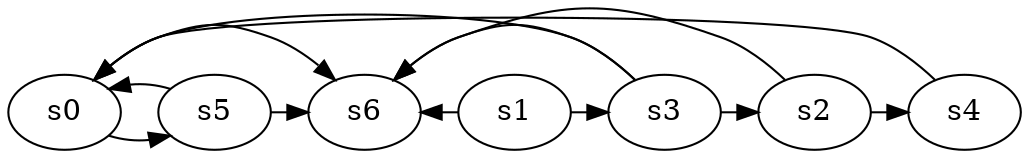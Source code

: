digraph game_0785_complex_7 {
    s0 [name="s0", player=1];
    s1 [name="s1", player=1, target=1];
    s2 [name="s2", player=0];
    s3 [name="s3", player=1];
    s4 [name="s4", player=0];
    s5 [name="s5", player=0];
    s6 [name="s6", player=1];

    s0 -> s5 [constraint="!(time % 4 == 1)"];
    s0 -> s6 [constraint="time == 3 || time == 5"];
    s1 -> s3 [constraint="time % 3 == 2 && time % 4 == 2"];
    s1 -> s6 [constraint="time == 4 || time == 7 || time == 10 || time == 14"];
    s2 -> s4 [constraint="!(time % 3 == 0)"];
    s2 -> s6 [constraint="time % 2 == 0 || time % 5 == 1"];
    s3 -> s0 [constraint="time % 2 == 0 || time % 3 == 2"];
    s3 -> s2 [constraint="time % 4 == 2 && time % 3 == 2"];
    s3 -> s6 [constraint="time % 3 == 0 && time % 3 == 2"];
    s4 -> s0 [constraint="time % 4 == 1 && time % 5 == 4"];
    s5 -> s0 [constraint="time % 6 == 2"];
    s5 -> s6 [constraint="time % 4 == 0 && time % 4 == 3"];
}
